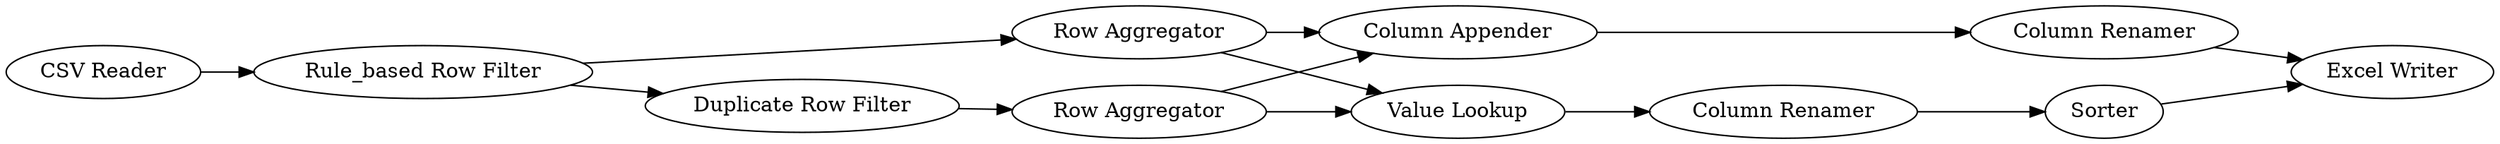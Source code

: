 digraph {
	1 [label="CSV Reader"]
	2 [label="Rule_based Row Filter"]
	3 [label="Row Aggregator"]
	4 [label="Duplicate Row Filter"]
	5 [label="Row Aggregator"]
	6 [label="Value Lookup"]
	7 [label="Column Appender"]
	8 [label="Column Renamer"]
	9 [label="Column Renamer"]
	10 [label=Sorter]
	12 [label="Excel Writer"]
	1 -> 2
	2 -> 3
	2 -> 4
	3 -> 6
	3 -> 7
	4 -> 5
	5 -> 6
	5 -> 7
	6 -> 8
	7 -> 9
	8 -> 10
	9 -> 12
	10 -> 12
	rankdir=LR
}
